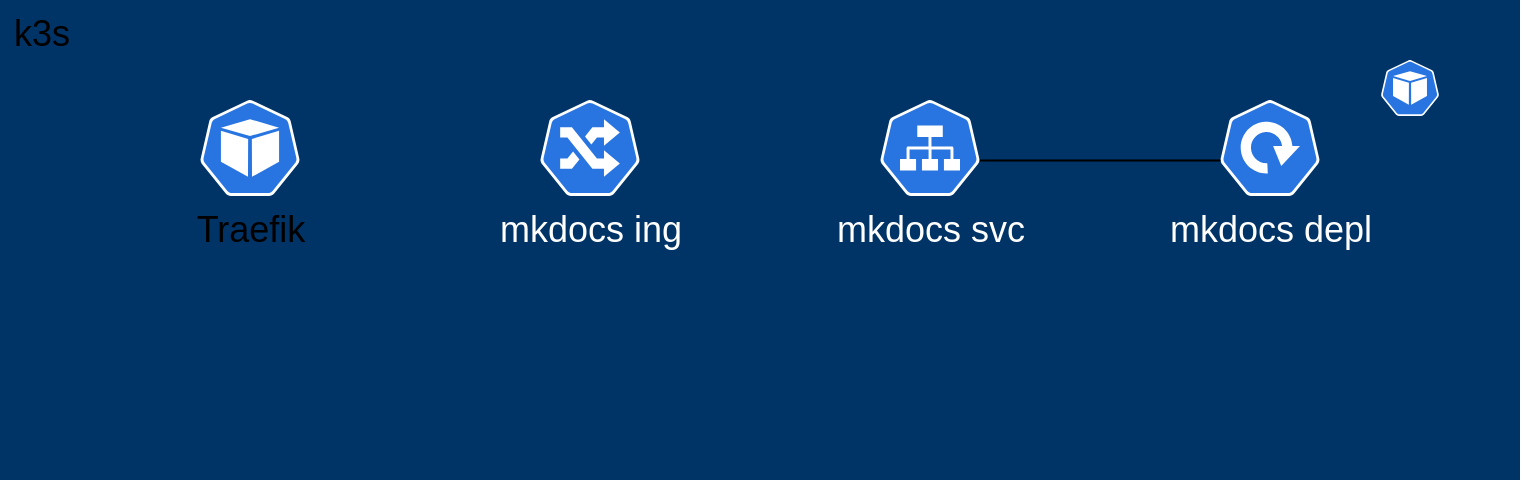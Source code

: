 <mxfile>
    <diagram id="oiHwWS-CIaX0NQefUhB5" name="Page-1">
        <mxGraphModel dx="796" dy="699" grid="1" gridSize="10" guides="1" tooltips="1" connect="1" arrows="1" fold="1" page="0" pageScale="1" pageWidth="850" pageHeight="1100" math="0" shadow="0">
            <root>
                <mxCell id="0"/>
                <mxCell id="1" parent="0"/>
                <mxCell id="8" value="&amp;nbsp;k3s" style="rounded=0;whiteSpace=wrap;html=1;fontSize=18;fillColor=#003366;strokeColor=none;labelPosition=center;verticalLabelPosition=middle;align=left;verticalAlign=top;" parent="1" vertex="1">
                    <mxGeometry x="200" y="240" width="760" height="240" as="geometry"/>
                </mxCell>
                <mxCell id="2" value="" style="sketch=0;html=1;dashed=0;whitespace=wrap;fillColor=#2875E2;strokeColor=#ffffff;points=[[0.005,0.63,0],[0.1,0.2,0],[0.9,0.2,0],[0.5,0,0],[0.995,0.63,0],[0.72,0.99,0],[0.5,1,0],[0.28,0.99,0]];verticalLabelPosition=bottom;align=center;verticalAlign=top;shape=mxgraph.kubernetes.icon;prIcon=pod;fontSize=18;fontColor=#FFFFFF;" parent="1" vertex="1">
                    <mxGeometry x="890" y="270" width="30" height="28" as="geometry"/>
                </mxCell>
                <mxCell id="3" value="mkdocs depl" style="sketch=0;html=1;dashed=0;whitespace=wrap;fillColor=#2875E2;strokeColor=#ffffff;points=[[0.005,0.63,0],[0.1,0.2,0],[0.9,0.2,0],[0.5,0,0],[0.995,0.63,0],[0.72,0.99,0],[0.5,1,0],[0.28,0.99,0]];verticalLabelPosition=bottom;align=center;verticalAlign=top;shape=mxgraph.kubernetes.icon;prIcon=deploy;fontSize=18;fontColor=#FFFFFF;" parent="1" vertex="1">
                    <mxGeometry x="810" y="290" width="50" height="48" as="geometry"/>
                </mxCell>
                <mxCell id="10" style="edgeStyle=none;html=1;exitX=0.995;exitY=0.63;exitDx=0;exitDy=0;exitPerimeter=0;entryX=0.005;entryY=0.63;entryDx=0;entryDy=0;entryPerimeter=0;fontSize=18;endArrow=none;endFill=0;" edge="1" parent="1" source="4" target="3">
                    <mxGeometry relative="1" as="geometry"/>
                </mxCell>
                <mxCell id="4" value="mkdocs svc" style="sketch=0;html=1;dashed=0;whitespace=wrap;fillColor=#2875E2;strokeColor=#ffffff;points=[[0.005,0.63,0],[0.1,0.2,0],[0.9,0.2,0],[0.5,0,0],[0.995,0.63,0],[0.72,0.99,0],[0.5,1,0],[0.28,0.99,0]];verticalLabelPosition=bottom;align=center;verticalAlign=top;shape=mxgraph.kubernetes.icon;prIcon=svc;fontSize=18;fontColor=#FFFFFF;" parent="1" vertex="1">
                    <mxGeometry x="640" y="290" width="50" height="48" as="geometry"/>
                </mxCell>
                <mxCell id="5" value="mkdocs ing" style="sketch=0;html=1;dashed=0;whitespace=wrap;fillColor=#2875E2;strokeColor=#ffffff;points=[[0.005,0.63,0],[0.1,0.2,0],[0.9,0.2,0],[0.5,0,0],[0.995,0.63,0],[0.72,0.99,0],[0.5,1,0],[0.28,0.99,0]];verticalLabelPosition=bottom;align=center;verticalAlign=top;shape=mxgraph.kubernetes.icon;prIcon=ing;fontSize=18;fontColor=#FFFFFF;" parent="1" vertex="1">
                    <mxGeometry x="470" y="290" width="50" height="48" as="geometry"/>
                </mxCell>
                <mxCell id="9" value="Traefik" style="sketch=0;html=1;dashed=0;whitespace=wrap;fillColor=#2875E2;strokeColor=#ffffff;points=[[0.005,0.63,0],[0.1,0.2,0],[0.9,0.2,0],[0.5,0,0],[0.995,0.63,0],[0.72,0.99,0],[0.5,1,0],[0.28,0.99,0]];verticalLabelPosition=bottom;align=center;verticalAlign=top;shape=mxgraph.kubernetes.icon;prIcon=pod;fontSize=18;" vertex="1" parent="1">
                    <mxGeometry x="300" y="290" width="50" height="48" as="geometry"/>
                </mxCell>
            </root>
        </mxGraphModel>
    </diagram>
</mxfile>